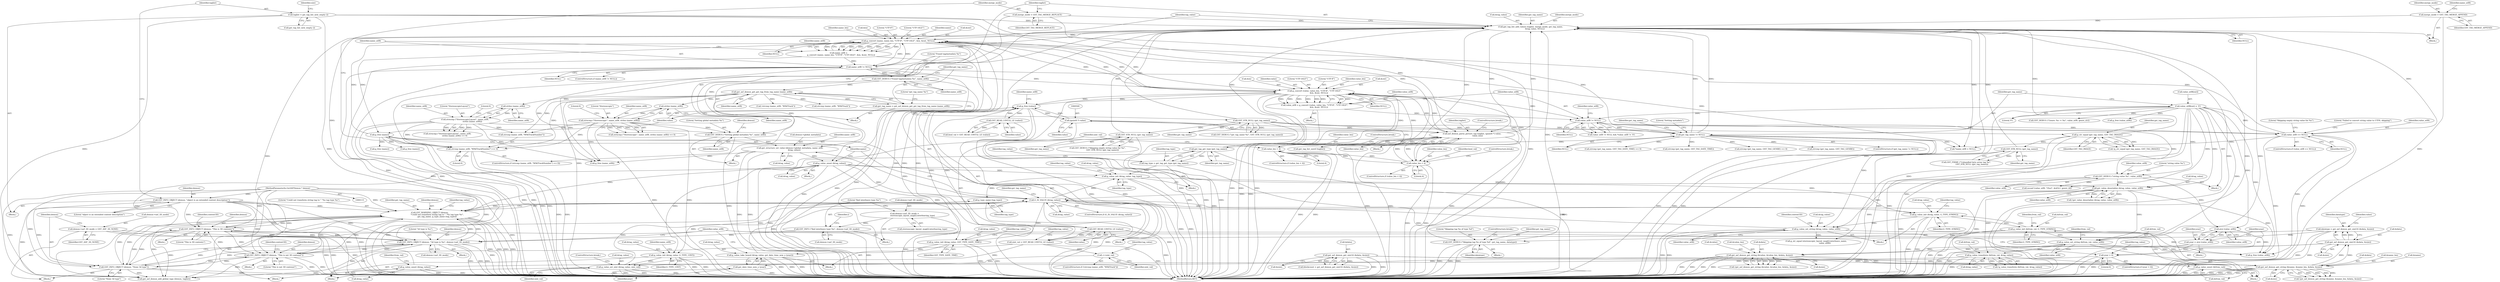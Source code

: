 digraph "0_gst-plugins-ugly_d21017b52a585f145e8d62781bcc1c5fefc7ee37@API" {
"1000591" [label="(Call,strcmp (name_utf8, \"WM/TrackNumber\") == 0)"];
"1000546" [label="(Call,strncmp (\"Stereoscopic\", name_utf8, strlen (name_utf8)))"];
"1000549" [label="(Call,strlen (name_utf8))"];
"1000233" [label="(Call,gst_asf_demux_get_gst_tag_from_tag_name (name_utf8))"];
"1000228" [label="(Call,GST_DEBUG (\"Found tag/metadata %s\", name_utf8))"];
"1000224" [label="(Call,name_utf8 != NULL)"];
"1000211" [label="(Call,name_utf8 =\n        g_convert (name, name_len, \"UTF-8\", \"UTF-16LE\", &in, &out, NULL))"];
"1000213" [label="(Call,g_convert (name, name_len, \"UTF-8\", \"UTF-16LE\", &in, &out, NULL))"];
"1000621" [label="(Call,g_free (name))"];
"1000247" [label="(Call,g_convert (value, value_len, \"UTF-8\", \"UTF-16LE\",\n              &in, &out, NULL))"];
"1000623" [label="(Call,g_free (value))"];
"1000514" [label="(Call,GST_READ_UINT32_LE (value))"];
"1000499" [label="(Call,(guint8 *) value)"];
"1000542" [label="(Call,GST_READ_UINT32_LE (value))"];
"1000508" [label="(Call,value_len < 4)"];
"1000497" [label="(Call,asf_demux_parse_picture_tag (taglist, (guint8 *) value,\n                  value_len))"];
"1000131" [label="(Call,taglist = gst_tag_list_new_empty ())"];
"1000599" [label="(Call,gst_tag_list_add_values (taglist, merge_mode, gst_tag_name,\n              &tag_value, NULL))"];
"1000596" [label="(Call,merge_mode = GST_TAG_MERGE_REPLACE)"];
"1000587" [label="(Call,merge_mode = GST_TAG_MERGE_APPEND)"];
"1000237" [label="(Call,GST_STR_NULL (gst_tag_name))"];
"1000231" [label="(Call,gst_tag_name = gst_asf_demux_get_gst_tag_from_tag_name (name_utf8))"];
"1000492" [label="(Call,GST_STR_NULL (gst_tag_name))"];
"1000486" [label="(Call,g_str_equal (gst_tag_name, GST_TAG_IMAGE))"];
"1000474" [label="(Call,GST_STR_NULL (gst_tag_name))"];
"1000375" [label="(Call,GST_WARNING_OBJECT (demux,\n                        \"Could not transform string tag to \" \"%s tag type %s\",\n                        gst_tag_name, g_type_name (tag_type)))"];
"1000556" [label="(Call,GST_INFO_OBJECT (demux, \"This is 3D contents\"))"];
"1000128" [label="(Call,GST_INFO_OBJECT (demux, \"object is an extended content description\"))"];
"1000116" [label="(MethodParameterIn,GstASFDemux * demux)"];
"1000446" [label="(Call,GST_INFO_OBJECT (demux, \"3d type is %u\", demux->asf_3D_mode))"];
"1000564" [label="(Call,GST_INFO_OBJECT (demux, \"This is not 3D contenst\"))"];
"1000459" [label="(Call,GST_INFO_OBJECT (demux, \"None 3d type\"))"];
"1000454" [label="(Call,demux->asf_3D_mode = GST_ASF_3D_NONE)"];
"1000441" [label="(Call,GST_INFO (\"find interleave type %u\", demux->asf_3D_mode))"];
"1000432" [label="(Call,demux->asf_3D_mode =\n                          stereoscopic_layout_map[i].interleaving_type)"];
"1000345" [label="(Call,gst_tag_get_type (gst_tag_name))"];
"1000276" [label="(Call,gst_tag_name != NULL)"];
"1000259" [label="(Call,value_utf8 != NULL)"];
"1000245" [label="(Call,value_utf8 = g_convert (value, value_len, \"UTF-8\", \"UTF-16LE\",\n              &in, &out, NULL))"];
"1000270" [label="(Call,value_utf8[out] = '\0')"];
"1000379" [label="(Call,g_type_name (tag_type))"];
"1000347" [label="(Call,g_value_init (&tag_value, tag_type))"];
"1000579" [label="(Call,G_IS_VALUE (&tag_value))"];
"1000395" [label="(Call,g_value_set_string (&tag_value, value_utf8))"];
"1000391" [label="(Call,g_value_init (&tag_value, G_TYPE_STRING))"];
"1000618" [label="(Call,g_value_unset (&tag_value))"];
"1000611" [label="(Call,gst_structure_set_value (demux->global_metadata, name_utf8,\n              &tag_value))"];
"1000608" [label="(Call,GST_DEBUG (\"Setting global metadata %s\", name_utf8))"];
"1000405" [label="(Call,strncmp (\"StereoscopicLayout\", name_utf8,\n                        strlen (name_utf8)))"];
"1000408" [label="(Call,strlen (name_utf8))"];
"1000359" [label="(Call,g_value_init (&from_val, G_TYPE_STRING))"];
"1000384" [label="(Call,g_value_unset (&from_val))"];
"1000369" [label="(Call,g_value_transform (&from_val, &tag_value))"];
"1000363" [label="(Call,g_value_set_string (&from_val, value_utf8))"];
"1000353" [label="(Call,gst_value_deserialize (&tag_value, value_utf8))"];
"1000267" [label="(Call,GST_DEBUG (\"string value %s\", value_utf8))"];
"1000527" [label="(Call,g_value_set_uint (&tag_value, uint_val))"];
"1000516" [label="(Call,g_value_init (&tag_value, G_TYPE_UINT))"];
"1000512" [label="(Call,uint_val = GST_READ_UINT32_LE (value))"];
"1000525" [label="(Call,++uint_val)"];
"1000301" [label="(Call,g_value_take_boxed (&tag_value, gst_date_time_new_y (year)))"];
"1000297" [label="(Call,g_value_init (&tag_value, GST_TYPE_DATE_TIME))"];
"1000304" [label="(Call,gst_date_time_new_y (year))"];
"1000293" [label="(Call,year > 0)"];
"1000288" [label="(Call,year = atoi (value_utf8))"];
"1000290" [label="(Call,atoi (value_utf8))"];
"1000381" [label="(Call,g_value_unset (&tag_value))"];
"1000343" [label="(Call,tag_type = gst_tag_get_type (gst_tag_name))"];
"1000573" [label="(Call,GST_DEBUG (\"Skipping tag %s of type %d\", gst_tag_name, datatype))"];
"1000189" [label="(Call,datatype = gst_asf_demux_get_uint16 (&data, &size))"];
"1000191" [label="(Call,gst_asf_demux_get_uint16 (&data, &size))"];
"1000171" [label="(Call,gst_asf_demux_get_string (&name, &name_len, &data, &size))"];
"1000141" [label="(Call,gst_asf_demux_get_uint16 (&data, &size))"];
"1000198" [label="(Call,gst_asf_demux_get_string (&value, &value_len, &data, &size))"];
"1000464" [label="(Call,value_utf8 == NULL)"];
"1000536" [label="(Call,value_len < 4)"];
"1000249" [label="(Identifier,value_len)"];
"1000365" [label="(Identifier,from_val)"];
"1000189" [label="(Call,datatype = gst_asf_demux_get_uint16 (&data, &size))"];
"1000519" [label="(Identifier,G_TYPE_UINT)"];
"1000382" [label="(Call,&tag_value)"];
"1000203" [label="(Call,&data)"];
"1000453" [label="(Block,)"];
"1000274" [label="(Literal,'\0')"];
"1000391" [label="(Call,g_value_init (&tag_value, G_TYPE_STRING))"];
"1000401" [label="(Block,)"];
"1000515" [label="(Identifier,value)"];
"1000477" [label="(Identifier,value_utf8)"];
"1000308" [label="(Call,strcmp (gst_tag_name, GST_TAG_GENRE) == 0)"];
"1000199" [label="(Call,&value)"];
"1000509" [label="(Identifier,value_len)"];
"1000464" [label="(Call,value_utf8 == NULL)"];
"1000235" [label="(Call,GST_DEBUG (\"gst_tag_name %s\", GST_STR_NULL (gst_tag_name)))"];
"1000243" [label="(Block,)"];
"1000246" [label="(Identifier,value_utf8)"];
"1000469" [label="(Literal,\"Failed to convert string value to UTF8, skipping\")"];
"1000197" [label="(Call,!gst_asf_demux_get_string (&value, &value_len, &data, &size))"];
"1000547" [label="(Literal,\"Stereoscopic\")"];
"1000288" [label="(Call,year = atoi (value_utf8))"];
"1000298" [label="(Call,&tag_value)"];
"1000375" [label="(Call,GST_WARNING_OBJECT (demux,\n                        \"Could not transform string tag to \" \"%s tag type %s\",\n                        gst_tag_name, g_type_name (tag_type)))"];
"1000595" [label="(Literal,0)"];
"1000371" [label="(Identifier,from_val)"];
"1000295" [label="(Literal,0)"];
"1000286" [label="(Block,)"];
"1000449" [label="(Call,demux->asf_3D_mode)"];
"1000590" [label="(ControlStructure,if (strcmp (name_utf8, \"WM/TrackNumber\") == 0))"];
"1000551" [label="(Literal,0)"];
"1000475" [label="(Identifier,gst_tag_name)"];
"1000526" [label="(Identifier,uint_val)"];
"1000622" [label="(Identifier,name)"];
"1000293" [label="(Call,year > 0)"];
"1000362" [label="(Identifier,G_TYPE_STRING)"];
"1000363" [label="(Call,g_value_set_string (&from_val, value_utf8))"];
"1000514" [label="(Call,GST_READ_UINT32_LE (value))"];
"1000230" [label="(Identifier,name_utf8)"];
"1000528" [label="(Call,&tag_value)"];
"1000582" [label="(Block,)"];
"1000376" [label="(Identifier,demux)"];
"1000573" [label="(Call,GST_DEBUG (\"Skipping tag %s of type %d\", gst_tag_name, datatype))"];
"1000254" [label="(Call,&out)"];
"1000487" [label="(Identifier,gst_tag_name)"];
"1000555" [label="(Block,)"];
"1000304" [label="(Call,gst_date_time_new_y (year))"];
"1000191" [label="(Call,gst_asf_demux_get_uint16 (&data, &size))"];
"1000176" [label="(Call,&data)"];
"1000131" [label="(Call,taglist = gst_tag_list_new_empty ())"];
"1000568" [label="(Identifier,content3D)"];
"1000345" [label="(Call,gst_tag_get_type (gst_tag_name))"];
"1000485" [label="(Call,!g_str_equal (gst_tag_name, GST_TAG_IMAGE))"];
"1000383" [label="(Identifier,tag_value)"];
"1000128" [label="(Call,GST_INFO_OBJECT (demux, \"object is an extended content description\"))"];
"1000577" [label="(ControlStructure,break;)"];
"1000492" [label="(Call,GST_STR_NULL (gst_tag_name))"];
"1000377" [label="(Literal,\"Could not transform string tag to \" \"%s tag type %s\")"];
"1000505" [label="(Block,)"];
"1000352" [label="(Call,!gst_value_deserialize (&tag_value, value_utf8))"];
"1000360" [label="(Call,&from_val)"];
"1000218" [label="(Call,&in)"];
"1000271" [label="(Call,value_utf8[out])"];
"1000601" [label="(Identifier,merge_mode)"];
"1000330" [label="(Call,GST_DEBUG (\"Genre: %s -> %s\", value_utf8, genre_str))"];
"1000537" [label="(Identifier,value_len)"];
"1000139" [label="(Call,blockcount = gst_asf_demux_get_uint16 (&data, &size))"];
"1000436" [label="(Call,stereoscopic_layout_map[i].interleaving_type)"];
"1000608" [label="(Call,GST_DEBUG (\"Setting global metadata %s\", name_utf8))"];
"1000309" [label="(Call,strcmp (gst_tag_name, GST_TAG_GENRE))"];
"1000517" [label="(Call,&tag_value)"];
"1000290" [label="(Call,atoi (value_utf8))"];
"1000433" [label="(Call,demux->asf_3D_mode)"];
"1000615" [label="(Identifier,name_utf8)"];
"1000116" [label="(MethodParameterIn,GstASFDemux * demux)"];
"1000226" [label="(Identifier,NULL)"];
"1000542" [label="(Call,GST_READ_UINT32_LE (value))"];
"1000591" [label="(Call,strcmp (name_utf8, \"WM/TrackNumber\") == 0)"];
"1000625" [label="(Call,g_free (name_utf8))"];
"1000466" [label="(Identifier,NULL)"];
"1000605" [label="(Identifier,NULL)"];
"1000502" [label="(Identifier,value_len)"];
"1000277" [label="(Identifier,gst_tag_name)"];
"1000530" [label="(Identifier,uint_val)"];
"1000620" [label="(Identifier,tag_value)"];
"1000455" [label="(Call,demux->asf_3D_mode)"];
"1000513" [label="(Identifier,uint_val)"];
"1000454" [label="(Call,demux->asf_3D_mode = GST_ASF_3D_NONE)"];
"1000611" [label="(Call,gst_structure_set_value (demux->global_metadata, name_utf8,\n              &tag_value))"];
"1000359" [label="(Call,g_value_init (&from_val, G_TYPE_STRING))"];
"1000405" [label="(Call,strncmp (\"StereoscopicLayout\", name_utf8,\n                        strlen (name_utf8)))"];
"1000461" [label="(Literal,\"None 3d type\")"];
"1000302" [label="(Call,&tag_value)"];
"1000421" [label="(Identifier,i)"];
"1000232" [label="(Identifier,gst_tag_name)"];
"1000587" [label="(Call,merge_mode = GST_TAG_MERGE_APPEND)"];
"1000136" [label="(Identifier,size)"];
"1000498" [label="(Identifier,taglist)"];
"1000297" [label="(Call,g_value_init (&tag_value, GST_TYPE_DATE_TIME))"];
"1000356" [label="(Identifier,value_utf8)"];
"1000144" [label="(Call,&size)"];
"1000565" [label="(Identifier,demux)"];
"1000266" [label="(Block,)"];
"1000275" [label="(ControlStructure,if (gst_tag_name != NULL))"];
"1000212" [label="(Identifier,name_utf8)"];
"1000354" [label="(Call,&tag_value)"];
"1000174" [label="(Call,&name_len)"];
"1000597" [label="(Identifier,merge_mode)"];
"1000640" [label="(MethodReturn,RET)"];
"1000256" [label="(Identifier,NULL)"];
"1000603" [label="(Call,&tag_value)"];
"1000236" [label="(Literal,\"gst_tag_name %s\")"];
"1000178" [label="(Call,&size)"];
"1000319" [label="(Call,sscanf (value_utf8, \"(%u)\", &id3v1_genre_id))"];
"1000205" [label="(Call,&size)"];
"1000432" [label="(Call,demux->asf_3D_mode =\n                          stereoscopic_layout_map[i].interleaving_type)"];
"1000346" [label="(Identifier,gst_tag_name)"];
"1000536" [label="(Call,value_len < 4)"];
"1000623" [label="(Call,g_free (value))"];
"1000531" [label="(ControlStructure,break;)"];
"1000541" [label="(Identifier,bool_val)"];
"1000459" [label="(Call,GST_INFO_OBJECT (demux, \"None 3d type\"))"];
"1000370" [label="(Call,&from_val)"];
"1000575" [label="(Identifier,gst_tag_name)"];
"1000227" [label="(Block,)"];
"1000216" [label="(Literal,\"UTF-8\")"];
"1000349" [label="(Identifier,tag_value)"];
"1000636" [label="(Call,gst_tag_list_unref (taglist))"];
"1000550" [label="(Identifier,name_utf8)"];
"1000546" [label="(Call,strncmp (\"Stereoscopic\", name_utf8, strlen (name_utf8)))"];
"1000165" [label="(Call,*name_utf8 = NULL)"];
"1000493" [label="(Identifier,gst_tag_name)"];
"1000238" [label="(Identifier,gst_tag_name)"];
"1000224" [label="(Call,name_utf8 != NULL)"];
"1000231" [label="(Call,gst_tag_name = gst_asf_demux_get_gst_tag_from_tag_name (name_utf8))"];
"1000222" [label="(Identifier,NULL)"];
"1000217" [label="(Literal,\"UTF-16LE\")"];
"1000259" [label="(Call,value_utf8 != NULL)"];
"1000499" [label="(Call,(guint8 *) value)"];
"1000618" [label="(Call,g_value_unset (&tag_value))"];
"1000353" [label="(Call,gst_value_deserialize (&tag_value, value_utf8))"];
"1000607" [label="(Block,)"];
"1000344" [label="(Identifier,tag_type)"];
"1000172" [label="(Call,&name)"];
"1000535" [label="(ControlStructure,if (value_len < 4))"];
"1000201" [label="(Call,&value_len)"];
"1000234" [label="(Identifier,name_utf8)"];
"1000593" [label="(Identifier,name_utf8)"];
"1000357" [label="(Block,)"];
"1000613" [label="(Identifier,demux)"];
"1000589" [label="(Identifier,GST_TAG_MERGE_APPEND)"];
"1000521" [label="(Call,!strcmp (name_utf8, \"WM/Track\"))"];
"1000386" [label="(Identifier,from_val)"];
"1000474" [label="(Call,GST_STR_NULL (gst_tag_name))"];
"1000132" [label="(Identifier,taglist)"];
"1000448" [label="(Literal,\"3d type is %u\")"];
"1000446" [label="(Call,GST_INFO_OBJECT (demux, \"3d type is %u\", demux->asf_3D_mode))"];
"1000292" [label="(ControlStructure,if (year > 0))"];
"1000488" [label="(Identifier,GST_TAG_IMAGE)"];
"1000200" [label="(Identifier,value)"];
"1000497" [label="(Call,asf_demux_parse_picture_tag (taglist, (guint8 *) value,\n                  value_len))"];
"1000130" [label="(Literal,\"object is an extended content description\")"];
"1000268" [label="(Literal,\"string value %s\")"];
"1000385" [label="(Call,&from_val)"];
"1000529" [label="(Identifier,tag_value)"];
"1000142" [label="(Call,&data)"];
"1000580" [label="(Call,&tag_value)"];
"1000463" [label="(ControlStructure,if (value_utf8 == NULL))"];
"1000507" [label="(ControlStructure,if (value_len < 4))"];
"1000443" [label="(Call,demux->asf_3D_mode)"];
"1000395" [label="(Call,g_value_set_string (&tag_value, value_utf8))"];
"1000368" [label="(Call,!g_value_transform (&from_val, &tag_value))"];
"1000355" [label="(Identifier,tag_value)"];
"1000486" [label="(Call,g_str_equal (gst_tag_name, GST_TAG_IMAGE))"];
"1000392" [label="(Call,&tag_value)"];
"1000299" [label="(Identifier,tag_value)"];
"1000237" [label="(Call,GST_STR_NULL (gst_tag_name))"];
"1000264" [label="(Identifier,value_utf8)"];
"1000579" [label="(Call,G_IS_VALUE (&tag_value))"];
"1000374" [label="(Block,)"];
"1000616" [label="(Call,&tag_value)"];
"1000599" [label="(Call,gst_tag_list_add_values (taglist, merge_mode, gst_tag_name,\n              &tag_value, NULL))"];
"1000585" [label="(Block,)"];
"1000270" [label="(Call,value_utf8[out] = '\0')"];
"1000380" [label="(Identifier,tag_type)"];
"1000564" [label="(Call,GST_INFO_OBJECT (demux, \"This is not 3D contenst\"))"];
"1000578" [label="(ControlStructure,if (G_IS_VALUE (&tag_value)))"];
"1000588" [label="(Identifier,merge_mode)"];
"1000133" [label="(Call,gst_tag_list_new_empty ())"];
"1000396" [label="(Call,&tag_value)"];
"1000141" [label="(Call,gst_asf_demux_get_uint16 (&data, &size))"];
"1000511" [label="(ControlStructure,break;)"];
"1000276" [label="(Call,gst_tag_name != NULL)"];
"1000379" [label="(Call,g_type_name (tag_type))"];
"1000431" [label="(Block,)"];
"1000407" [label="(Identifier,name_utf8)"];
"1000129" [label="(Identifier,demux)"];
"1000516" [label="(Call,g_value_init (&tag_value, G_TYPE_UINT))"];
"1000520" [label="(ControlStructure,if (!strcmp (name_utf8, \"WM/Track\")))"];
"1000300" [label="(Identifier,GST_TYPE_DATE_TIME)"];
"1000408" [label="(Call,strlen (name_utf8))"];
"1000186" [label="(Call,g_free (name))"];
"1000208" [label="(Call,g_free (name))"];
"1000190" [label="(Identifier,datatype)"];
"1000548" [label="(Identifier,name_utf8)"];
"1000211" [label="(Call,name_utf8 =\n        g_convert (name, name_len, \"UTF-8\", \"UTF-16LE\", &in, &out, NULL))"];
"1000627" [label="(Call,gst_asf_demux_add_global_tags (demux, taglist))"];
"1000406" [label="(Literal,\"StereoscopicLayout\")"];
"1000510" [label="(Literal,4)"];
"1000272" [label="(Identifier,value_utf8)"];
"1000626" [label="(Identifier,name_utf8)"];
"1000294" [label="(Identifier,year)"];
"1000400" [label="(Identifier,content3D)"];
"1000198" [label="(Call,gst_asf_demux_get_string (&value, &value_len, &data, &size))"];
"1000192" [label="(Call,&data)"];
"1000348" [label="(Call,&tag_value)"];
"1000334" [label="(Call,g_free (value_utf8))"];
"1000442" [label="(Literal,\"find interleave type %u\")"];
"1000214" [label="(Identifier,name)"];
"1000501" [label="(Identifier,value)"];
"1000609" [label="(Literal,\"Setting global metadata %s\")"];
"1000364" [label="(Call,&from_val)"];
"1000576" [label="(Identifier,datatype)"];
"1000252" [label="(Call,&in)"];
"1000233" [label="(Call,gst_asf_demux_get_gst_tag_from_tag_name (name_utf8))"];
"1000574" [label="(Literal,\"Skipping tag %s of type %d\")"];
"1000296" [label="(Block,)"];
"1000584" [label="(Identifier,gst_tag_name)"];
"1000155" [label="(Block,)"];
"1000397" [label="(Identifier,tag_value)"];
"1000366" [label="(Identifier,value_utf8)"];
"1000171" [label="(Call,gst_asf_demux_get_string (&name, &name_len, &data, &size))"];
"1000624" [label="(Identifier,value)"];
"1000248" [label="(Identifier,value)"];
"1000460" [label="(Identifier,demux)"];
"1000549" [label="(Call,strlen (name_utf8))"];
"1000619" [label="(Call,&tag_value)"];
"1000305" [label="(Identifier,year)"];
"1000503" [label="(ControlStructure,break;)"];
"1000556" [label="(Call,GST_INFO_OBJECT (demux, \"This is 3D contents\"))"];
"1000496" [label="(Block,)"];
"1000343" [label="(Call,tag_type = gst_tag_get_type (gst_tag_name))"];
"1000558" [label="(Literal,\"This is 3D contents\")"];
"1000247" [label="(Call,g_convert (value, value_len, \"UTF-8\", \"UTF-16LE\",\n              &in, &out, NULL))"];
"1000283" [label="(Identifier,gst_tag_name)"];
"1000563" [label="(Block,)"];
"1000476" [label="(Call,g_free (value_utf8))"];
"1000220" [label="(Call,&out)"];
"1000394" [label="(Identifier,G_TYPE_STRING)"];
"1000600" [label="(Identifier,taglist)"];
"1000539" [label="(ControlStructure,break;)"];
"1000410" [label="(Literal,0)"];
"1000267" [label="(Call,GST_DEBUG (\"string value %s\", value_utf8))"];
"1000170" [label="(Call,!gst_asf_demux_get_string (&name, &name_len, &data, &size))"];
"1000291" [label="(Identifier,value_utf8)"];
"1000465" [label="(Identifier,value_utf8)"];
"1000223" [label="(ControlStructure,if (name_utf8 != NULL))"];
"1000303" [label="(Identifier,tag_value)"];
"1000602" [label="(Identifier,gst_tag_name)"];
"1000278" [label="(Identifier,NULL)"];
"1000557" [label="(Identifier,demux)"];
"1000545" [label="(Call,strncmp (\"Stereoscopic\", name_utf8, strlen (name_utf8)) == 0)"];
"1000251" [label="(Literal,\"UTF-16LE\")"];
"1000347" [label="(Call,g_value_init (&tag_value, tag_type))"];
"1000447" [label="(Identifier,demux)"];
"1000525" [label="(Call,++uint_val)"];
"1000194" [label="(Call,&size)"];
"1000225" [label="(Identifier,name_utf8)"];
"1000560" [label="(Identifier,content3D)"];
"1000369" [label="(Call,g_value_transform (&from_val, &tag_value))"];
"1000119" [label="(Block,)"];
"1000213" [label="(Call,g_convert (name, name_len, \"UTF-8\", \"UTF-16LE\", &in, &out, NULL))"];
"1000512" [label="(Call,uint_val = GST_READ_UINT32_LE (value))"];
"1000258" [label="(Call,value_utf8 != NULL && *value_utf8 != '\0')"];
"1000527" [label="(Call,g_value_set_uint (&tag_value, uint_val))"];
"1000424" [label="(Call,g_str_equal (stereoscopic_layout_map[i].interleave_name,\n                            value_utf8))"];
"1000260" [label="(Identifier,value_utf8)"];
"1000522" [label="(Call,strcmp (name_utf8, \"WM/Track\"))"];
"1000388" [label="(Block,)"];
"1000301" [label="(Call,g_value_take_boxed (&tag_value, gst_date_time_new_y (year)))"];
"1000441" [label="(Call,GST_INFO (\"find interleave type %u\", demux->asf_3D_mode))"];
"1000621" [label="(Call,g_free (name))"];
"1000390" [label="(Literal,\"Setting metadata\")"];
"1000281" [label="(Call,strcmp (gst_tag_name, GST_TAG_DATE_TIME) == 0)"];
"1000540" [label="(Call,bool_val = GST_READ_UINT32_LE (value))"];
"1000398" [label="(Identifier,value_utf8)"];
"1000610" [label="(Identifier,name_utf8)"];
"1000269" [label="(Identifier,value_utf8)"];
"1000282" [label="(Call,strcmp (gst_tag_name, GST_TAG_DATE_TIME))"];
"1000566" [label="(Literal,\"This is not 3D contenst\")"];
"1000350" [label="(Identifier,tag_type)"];
"1000598" [label="(Identifier,GST_TAG_MERGE_REPLACE)"];
"1000228" [label="(Call,GST_DEBUG (\"Found tag/metadata %s\", name_utf8))"];
"1000592" [label="(Call,strcmp (name_utf8, \"WM/TrackNumber\"))"];
"1000378" [label="(Identifier,gst_tag_name)"];
"1000289" [label="(Identifier,year)"];
"1000596" [label="(Call,merge_mode = GST_TAG_MERGE_REPLACE)"];
"1000472" [label="(Call,GST_DEBUG (\"Skipping empty string value for %s\",\n                GST_STR_NULL (gst_tag_name)))"];
"1000458" [label="(Identifier,GST_ASF_3D_NONE)"];
"1000372" [label="(Call,&tag_value)"];
"1000543" [label="(Identifier,value)"];
"1000261" [label="(Identifier,NULL)"];
"1000341" [label="(Block,)"];
"1000245" [label="(Call,value_utf8 = g_convert (value, value_len, \"UTF-8\", \"UTF-16LE\",\n              &in, &out, NULL))"];
"1000381" [label="(Call,g_value_unset (&tag_value))"];
"1000612" [label="(Call,demux->global_metadata)"];
"1000404" [label="(Call,strncmp (\"StereoscopicLayout\", name_utf8,\n                        strlen (name_utf8)) == 0)"];
"1000250" [label="(Literal,\"UTF-8\")"];
"1000508" [label="(Call,value_len < 4)"];
"1000384" [label="(Call,g_value_unset (&from_val))"];
"1000523" [label="(Identifier,name_utf8)"];
"1000518" [label="(Identifier,tag_value)"];
"1000572" [label="(Block,)"];
"1000473" [label="(Literal,\"Skipping empty string value for %s\")"];
"1000409" [label="(Identifier,name_utf8)"];
"1000215" [label="(Identifier,name_len)"];
"1000229" [label="(Literal,\"Found tag/metadata %s\")"];
"1000490" [label="(Call,GST_FIXME (\"Unhandled byte array tag %s\",\n                  GST_STR_NULL (gst_tag_name)))"];
"1000538" [label="(Literal,4)"];
"1000591" -> "1000590"  [label="AST: "];
"1000591" -> "1000595"  [label="CFG: "];
"1000592" -> "1000591"  [label="AST: "];
"1000595" -> "1000591"  [label="AST: "];
"1000597" -> "1000591"  [label="CFG: "];
"1000600" -> "1000591"  [label="CFG: "];
"1000591" -> "1000640"  [label="DDG: "];
"1000591" -> "1000640"  [label="DDG: "];
"1000546" -> "1000591"  [label="DDG: "];
"1000405" -> "1000591"  [label="DDG: "];
"1000233" -> "1000591"  [label="DDG: "];
"1000546" -> "1000545"  [label="AST: "];
"1000546" -> "1000549"  [label="CFG: "];
"1000547" -> "1000546"  [label="AST: "];
"1000548" -> "1000546"  [label="AST: "];
"1000549" -> "1000546"  [label="AST: "];
"1000551" -> "1000546"  [label="CFG: "];
"1000546" -> "1000640"  [label="DDG: "];
"1000546" -> "1000640"  [label="DDG: "];
"1000546" -> "1000545"  [label="DDG: "];
"1000546" -> "1000545"  [label="DDG: "];
"1000546" -> "1000545"  [label="DDG: "];
"1000549" -> "1000546"  [label="DDG: "];
"1000546" -> "1000592"  [label="DDG: "];
"1000546" -> "1000608"  [label="DDG: "];
"1000546" -> "1000625"  [label="DDG: "];
"1000549" -> "1000550"  [label="CFG: "];
"1000550" -> "1000549"  [label="AST: "];
"1000233" -> "1000549"  [label="DDG: "];
"1000233" -> "1000231"  [label="AST: "];
"1000233" -> "1000234"  [label="CFG: "];
"1000234" -> "1000233"  [label="AST: "];
"1000231" -> "1000233"  [label="CFG: "];
"1000233" -> "1000640"  [label="DDG: "];
"1000233" -> "1000231"  [label="DDG: "];
"1000228" -> "1000233"  [label="DDG: "];
"1000233" -> "1000408"  [label="DDG: "];
"1000233" -> "1000521"  [label="DDG: "];
"1000233" -> "1000522"  [label="DDG: "];
"1000233" -> "1000592"  [label="DDG: "];
"1000233" -> "1000608"  [label="DDG: "];
"1000233" -> "1000625"  [label="DDG: "];
"1000228" -> "1000227"  [label="AST: "];
"1000228" -> "1000230"  [label="CFG: "];
"1000229" -> "1000228"  [label="AST: "];
"1000230" -> "1000228"  [label="AST: "];
"1000232" -> "1000228"  [label="CFG: "];
"1000228" -> "1000640"  [label="DDG: "];
"1000224" -> "1000228"  [label="DDG: "];
"1000224" -> "1000223"  [label="AST: "];
"1000224" -> "1000226"  [label="CFG: "];
"1000225" -> "1000224"  [label="AST: "];
"1000226" -> "1000224"  [label="AST: "];
"1000229" -> "1000224"  [label="CFG: "];
"1000622" -> "1000224"  [label="CFG: "];
"1000224" -> "1000640"  [label="DDG: "];
"1000224" -> "1000640"  [label="DDG: "];
"1000224" -> "1000165"  [label="DDG: "];
"1000224" -> "1000213"  [label="DDG: "];
"1000211" -> "1000224"  [label="DDG: "];
"1000213" -> "1000224"  [label="DDG: "];
"1000224" -> "1000247"  [label="DDG: "];
"1000224" -> "1000599"  [label="DDG: "];
"1000224" -> "1000625"  [label="DDG: "];
"1000211" -> "1000155"  [label="AST: "];
"1000211" -> "1000213"  [label="CFG: "];
"1000212" -> "1000211"  [label="AST: "];
"1000213" -> "1000211"  [label="AST: "];
"1000225" -> "1000211"  [label="CFG: "];
"1000211" -> "1000640"  [label="DDG: "];
"1000213" -> "1000211"  [label="DDG: "];
"1000213" -> "1000211"  [label="DDG: "];
"1000213" -> "1000211"  [label="DDG: "];
"1000213" -> "1000211"  [label="DDG: "];
"1000213" -> "1000211"  [label="DDG: "];
"1000213" -> "1000211"  [label="DDG: "];
"1000213" -> "1000211"  [label="DDG: "];
"1000213" -> "1000222"  [label="CFG: "];
"1000214" -> "1000213"  [label="AST: "];
"1000215" -> "1000213"  [label="AST: "];
"1000216" -> "1000213"  [label="AST: "];
"1000217" -> "1000213"  [label="AST: "];
"1000218" -> "1000213"  [label="AST: "];
"1000220" -> "1000213"  [label="AST: "];
"1000222" -> "1000213"  [label="AST: "];
"1000213" -> "1000640"  [label="DDG: "];
"1000213" -> "1000640"  [label="DDG: "];
"1000213" -> "1000640"  [label="DDG: "];
"1000213" -> "1000640"  [label="DDG: "];
"1000621" -> "1000213"  [label="DDG: "];
"1000247" -> "1000213"  [label="DDG: "];
"1000247" -> "1000213"  [label="DDG: "];
"1000276" -> "1000213"  [label="DDG: "];
"1000599" -> "1000213"  [label="DDG: "];
"1000464" -> "1000213"  [label="DDG: "];
"1000213" -> "1000247"  [label="DDG: "];
"1000213" -> "1000247"  [label="DDG: "];
"1000213" -> "1000621"  [label="DDG: "];
"1000621" -> "1000155"  [label="AST: "];
"1000621" -> "1000622"  [label="CFG: "];
"1000622" -> "1000621"  [label="AST: "];
"1000624" -> "1000621"  [label="CFG: "];
"1000621" -> "1000640"  [label="DDG: "];
"1000621" -> "1000640"  [label="DDG: "];
"1000621" -> "1000186"  [label="DDG: "];
"1000621" -> "1000208"  [label="DDG: "];
"1000247" -> "1000245"  [label="AST: "];
"1000247" -> "1000256"  [label="CFG: "];
"1000248" -> "1000247"  [label="AST: "];
"1000249" -> "1000247"  [label="AST: "];
"1000250" -> "1000247"  [label="AST: "];
"1000251" -> "1000247"  [label="AST: "];
"1000252" -> "1000247"  [label="AST: "];
"1000254" -> "1000247"  [label="AST: "];
"1000256" -> "1000247"  [label="AST: "];
"1000245" -> "1000247"  [label="CFG: "];
"1000247" -> "1000640"  [label="DDG: "];
"1000247" -> "1000640"  [label="DDG: "];
"1000247" -> "1000640"  [label="DDG: "];
"1000247" -> "1000640"  [label="DDG: "];
"1000247" -> "1000245"  [label="DDG: "];
"1000247" -> "1000245"  [label="DDG: "];
"1000247" -> "1000245"  [label="DDG: "];
"1000247" -> "1000245"  [label="DDG: "];
"1000247" -> "1000245"  [label="DDG: "];
"1000247" -> "1000245"  [label="DDG: "];
"1000247" -> "1000245"  [label="DDG: "];
"1000623" -> "1000247"  [label="DDG: "];
"1000508" -> "1000247"  [label="DDG: "];
"1000497" -> "1000247"  [label="DDG: "];
"1000536" -> "1000247"  [label="DDG: "];
"1000247" -> "1000259"  [label="DDG: "];
"1000247" -> "1000497"  [label="DDG: "];
"1000247" -> "1000508"  [label="DDG: "];
"1000247" -> "1000536"  [label="DDG: "];
"1000247" -> "1000623"  [label="DDG: "];
"1000623" -> "1000155"  [label="AST: "];
"1000623" -> "1000624"  [label="CFG: "];
"1000624" -> "1000623"  [label="AST: "];
"1000626" -> "1000623"  [label="CFG: "];
"1000623" -> "1000640"  [label="DDG: "];
"1000623" -> "1000640"  [label="DDG: "];
"1000623" -> "1000499"  [label="DDG: "];
"1000623" -> "1000514"  [label="DDG: "];
"1000623" -> "1000542"  [label="DDG: "];
"1000514" -> "1000623"  [label="DDG: "];
"1000499" -> "1000623"  [label="DDG: "];
"1000542" -> "1000623"  [label="DDG: "];
"1000514" -> "1000512"  [label="AST: "];
"1000514" -> "1000515"  [label="CFG: "];
"1000515" -> "1000514"  [label="AST: "];
"1000512" -> "1000514"  [label="CFG: "];
"1000514" -> "1000640"  [label="DDG: "];
"1000514" -> "1000512"  [label="DDG: "];
"1000499" -> "1000497"  [label="AST: "];
"1000499" -> "1000501"  [label="CFG: "];
"1000500" -> "1000499"  [label="AST: "];
"1000501" -> "1000499"  [label="AST: "];
"1000502" -> "1000499"  [label="CFG: "];
"1000499" -> "1000640"  [label="DDG: "];
"1000499" -> "1000497"  [label="DDG: "];
"1000542" -> "1000540"  [label="AST: "];
"1000542" -> "1000543"  [label="CFG: "];
"1000543" -> "1000542"  [label="AST: "];
"1000540" -> "1000542"  [label="CFG: "];
"1000542" -> "1000640"  [label="DDG: "];
"1000542" -> "1000540"  [label="DDG: "];
"1000508" -> "1000507"  [label="AST: "];
"1000508" -> "1000510"  [label="CFG: "];
"1000509" -> "1000508"  [label="AST: "];
"1000510" -> "1000508"  [label="AST: "];
"1000511" -> "1000508"  [label="CFG: "];
"1000513" -> "1000508"  [label="CFG: "];
"1000508" -> "1000640"  [label="DDG: "];
"1000508" -> "1000640"  [label="DDG: "];
"1000508" -> "1000497"  [label="DDG: "];
"1000497" -> "1000508"  [label="DDG: "];
"1000536" -> "1000508"  [label="DDG: "];
"1000508" -> "1000536"  [label="DDG: "];
"1000497" -> "1000496"  [label="AST: "];
"1000497" -> "1000502"  [label="CFG: "];
"1000498" -> "1000497"  [label="AST: "];
"1000502" -> "1000497"  [label="AST: "];
"1000503" -> "1000497"  [label="CFG: "];
"1000497" -> "1000640"  [label="DDG: "];
"1000497" -> "1000640"  [label="DDG: "];
"1000497" -> "1000640"  [label="DDG: "];
"1000131" -> "1000497"  [label="DDG: "];
"1000599" -> "1000497"  [label="DDG: "];
"1000536" -> "1000497"  [label="DDG: "];
"1000497" -> "1000536"  [label="DDG: "];
"1000497" -> "1000599"  [label="DDG: "];
"1000497" -> "1000627"  [label="DDG: "];
"1000497" -> "1000636"  [label="DDG: "];
"1000131" -> "1000119"  [label="AST: "];
"1000131" -> "1000133"  [label="CFG: "];
"1000132" -> "1000131"  [label="AST: "];
"1000133" -> "1000131"  [label="AST: "];
"1000136" -> "1000131"  [label="CFG: "];
"1000131" -> "1000640"  [label="DDG: "];
"1000131" -> "1000599"  [label="DDG: "];
"1000131" -> "1000627"  [label="DDG: "];
"1000131" -> "1000636"  [label="DDG: "];
"1000599" -> "1000585"  [label="AST: "];
"1000599" -> "1000605"  [label="CFG: "];
"1000600" -> "1000599"  [label="AST: "];
"1000601" -> "1000599"  [label="AST: "];
"1000602" -> "1000599"  [label="AST: "];
"1000603" -> "1000599"  [label="AST: "];
"1000605" -> "1000599"  [label="AST: "];
"1000620" -> "1000599"  [label="CFG: "];
"1000599" -> "1000640"  [label="DDG: "];
"1000599" -> "1000640"  [label="DDG: "];
"1000599" -> "1000640"  [label="DDG: "];
"1000599" -> "1000640"  [label="DDG: "];
"1000599" -> "1000165"  [label="DDG: "];
"1000596" -> "1000599"  [label="DDG: "];
"1000587" -> "1000599"  [label="DDG: "];
"1000237" -> "1000599"  [label="DDG: "];
"1000492" -> "1000599"  [label="DDG: "];
"1000474" -> "1000599"  [label="DDG: "];
"1000375" -> "1000599"  [label="DDG: "];
"1000276" -> "1000599"  [label="DDG: "];
"1000276" -> "1000599"  [label="DDG: "];
"1000345" -> "1000599"  [label="DDG: "];
"1000486" -> "1000599"  [label="DDG: "];
"1000573" -> "1000599"  [label="DDG: "];
"1000579" -> "1000599"  [label="DDG: "];
"1000464" -> "1000599"  [label="DDG: "];
"1000599" -> "1000618"  [label="DDG: "];
"1000599" -> "1000627"  [label="DDG: "];
"1000599" -> "1000636"  [label="DDG: "];
"1000596" -> "1000590"  [label="AST: "];
"1000596" -> "1000598"  [label="CFG: "];
"1000597" -> "1000596"  [label="AST: "];
"1000598" -> "1000596"  [label="AST: "];
"1000600" -> "1000596"  [label="CFG: "];
"1000596" -> "1000640"  [label="DDG: "];
"1000587" -> "1000585"  [label="AST: "];
"1000587" -> "1000589"  [label="CFG: "];
"1000588" -> "1000587"  [label="AST: "];
"1000589" -> "1000587"  [label="AST: "];
"1000593" -> "1000587"  [label="CFG: "];
"1000587" -> "1000640"  [label="DDG: "];
"1000237" -> "1000235"  [label="AST: "];
"1000237" -> "1000238"  [label="CFG: "];
"1000238" -> "1000237"  [label="AST: "];
"1000235" -> "1000237"  [label="CFG: "];
"1000237" -> "1000640"  [label="DDG: "];
"1000237" -> "1000235"  [label="DDG: "];
"1000231" -> "1000237"  [label="DDG: "];
"1000237" -> "1000276"  [label="DDG: "];
"1000237" -> "1000474"  [label="DDG: "];
"1000237" -> "1000486"  [label="DDG: "];
"1000237" -> "1000573"  [label="DDG: "];
"1000231" -> "1000227"  [label="AST: "];
"1000232" -> "1000231"  [label="AST: "];
"1000236" -> "1000231"  [label="CFG: "];
"1000231" -> "1000640"  [label="DDG: "];
"1000492" -> "1000490"  [label="AST: "];
"1000492" -> "1000493"  [label="CFG: "];
"1000493" -> "1000492"  [label="AST: "];
"1000490" -> "1000492"  [label="CFG: "];
"1000492" -> "1000640"  [label="DDG: "];
"1000492" -> "1000490"  [label="DDG: "];
"1000486" -> "1000492"  [label="DDG: "];
"1000486" -> "1000485"  [label="AST: "];
"1000486" -> "1000488"  [label="CFG: "];
"1000487" -> "1000486"  [label="AST: "];
"1000488" -> "1000486"  [label="AST: "];
"1000485" -> "1000486"  [label="CFG: "];
"1000486" -> "1000640"  [label="DDG: "];
"1000486" -> "1000640"  [label="DDG: "];
"1000486" -> "1000485"  [label="DDG: "];
"1000486" -> "1000485"  [label="DDG: "];
"1000474" -> "1000472"  [label="AST: "];
"1000474" -> "1000475"  [label="CFG: "];
"1000475" -> "1000474"  [label="AST: "];
"1000472" -> "1000474"  [label="CFG: "];
"1000474" -> "1000640"  [label="DDG: "];
"1000474" -> "1000472"  [label="DDG: "];
"1000375" -> "1000374"  [label="AST: "];
"1000375" -> "1000379"  [label="CFG: "];
"1000376" -> "1000375"  [label="AST: "];
"1000377" -> "1000375"  [label="AST: "];
"1000378" -> "1000375"  [label="AST: "];
"1000379" -> "1000375"  [label="AST: "];
"1000383" -> "1000375"  [label="CFG: "];
"1000375" -> "1000640"  [label="DDG: "];
"1000375" -> "1000640"  [label="DDG: "];
"1000375" -> "1000640"  [label="DDG: "];
"1000375" -> "1000640"  [label="DDG: "];
"1000556" -> "1000375"  [label="DDG: "];
"1000128" -> "1000375"  [label="DDG: "];
"1000446" -> "1000375"  [label="DDG: "];
"1000564" -> "1000375"  [label="DDG: "];
"1000459" -> "1000375"  [label="DDG: "];
"1000116" -> "1000375"  [label="DDG: "];
"1000345" -> "1000375"  [label="DDG: "];
"1000379" -> "1000375"  [label="DDG: "];
"1000375" -> "1000446"  [label="DDG: "];
"1000375" -> "1000459"  [label="DDG: "];
"1000375" -> "1000556"  [label="DDG: "];
"1000375" -> "1000564"  [label="DDG: "];
"1000375" -> "1000627"  [label="DDG: "];
"1000556" -> "1000555"  [label="AST: "];
"1000556" -> "1000558"  [label="CFG: "];
"1000557" -> "1000556"  [label="AST: "];
"1000558" -> "1000556"  [label="AST: "];
"1000560" -> "1000556"  [label="CFG: "];
"1000556" -> "1000640"  [label="DDG: "];
"1000556" -> "1000640"  [label="DDG: "];
"1000556" -> "1000446"  [label="DDG: "];
"1000556" -> "1000459"  [label="DDG: "];
"1000128" -> "1000556"  [label="DDG: "];
"1000446" -> "1000556"  [label="DDG: "];
"1000564" -> "1000556"  [label="DDG: "];
"1000459" -> "1000556"  [label="DDG: "];
"1000116" -> "1000556"  [label="DDG: "];
"1000556" -> "1000564"  [label="DDG: "];
"1000556" -> "1000627"  [label="DDG: "];
"1000128" -> "1000119"  [label="AST: "];
"1000128" -> "1000130"  [label="CFG: "];
"1000129" -> "1000128"  [label="AST: "];
"1000130" -> "1000128"  [label="AST: "];
"1000132" -> "1000128"  [label="CFG: "];
"1000128" -> "1000640"  [label="DDG: "];
"1000128" -> "1000640"  [label="DDG: "];
"1000116" -> "1000128"  [label="DDG: "];
"1000128" -> "1000446"  [label="DDG: "];
"1000128" -> "1000459"  [label="DDG: "];
"1000128" -> "1000564"  [label="DDG: "];
"1000128" -> "1000627"  [label="DDG: "];
"1000116" -> "1000115"  [label="AST: "];
"1000116" -> "1000640"  [label="DDG: "];
"1000116" -> "1000446"  [label="DDG: "];
"1000116" -> "1000459"  [label="DDG: "];
"1000116" -> "1000564"  [label="DDG: "];
"1000116" -> "1000627"  [label="DDG: "];
"1000446" -> "1000401"  [label="AST: "];
"1000446" -> "1000449"  [label="CFG: "];
"1000447" -> "1000446"  [label="AST: "];
"1000448" -> "1000446"  [label="AST: "];
"1000449" -> "1000446"  [label="AST: "];
"1000477" -> "1000446"  [label="CFG: "];
"1000446" -> "1000640"  [label="DDG: "];
"1000446" -> "1000640"  [label="DDG: "];
"1000446" -> "1000640"  [label="DDG: "];
"1000564" -> "1000446"  [label="DDG: "];
"1000459" -> "1000446"  [label="DDG: "];
"1000454" -> "1000446"  [label="DDG: "];
"1000441" -> "1000446"  [label="DDG: "];
"1000446" -> "1000459"  [label="DDG: "];
"1000446" -> "1000564"  [label="DDG: "];
"1000446" -> "1000627"  [label="DDG: "];
"1000564" -> "1000563"  [label="AST: "];
"1000564" -> "1000566"  [label="CFG: "];
"1000565" -> "1000564"  [label="AST: "];
"1000566" -> "1000564"  [label="AST: "];
"1000568" -> "1000564"  [label="CFG: "];
"1000564" -> "1000640"  [label="DDG: "];
"1000564" -> "1000640"  [label="DDG: "];
"1000564" -> "1000459"  [label="DDG: "];
"1000459" -> "1000564"  [label="DDG: "];
"1000564" -> "1000627"  [label="DDG: "];
"1000459" -> "1000453"  [label="AST: "];
"1000459" -> "1000461"  [label="CFG: "];
"1000460" -> "1000459"  [label="AST: "];
"1000461" -> "1000459"  [label="AST: "];
"1000477" -> "1000459"  [label="CFG: "];
"1000459" -> "1000640"  [label="DDG: "];
"1000459" -> "1000640"  [label="DDG: "];
"1000459" -> "1000627"  [label="DDG: "];
"1000454" -> "1000453"  [label="AST: "];
"1000454" -> "1000458"  [label="CFG: "];
"1000455" -> "1000454"  [label="AST: "];
"1000458" -> "1000454"  [label="AST: "];
"1000460" -> "1000454"  [label="CFG: "];
"1000454" -> "1000640"  [label="DDG: "];
"1000454" -> "1000640"  [label="DDG: "];
"1000441" -> "1000431"  [label="AST: "];
"1000441" -> "1000443"  [label="CFG: "];
"1000442" -> "1000441"  [label="AST: "];
"1000443" -> "1000441"  [label="AST: "];
"1000421" -> "1000441"  [label="CFG: "];
"1000441" -> "1000640"  [label="DDG: "];
"1000432" -> "1000441"  [label="DDG: "];
"1000432" -> "1000431"  [label="AST: "];
"1000432" -> "1000436"  [label="CFG: "];
"1000433" -> "1000432"  [label="AST: "];
"1000436" -> "1000432"  [label="AST: "];
"1000442" -> "1000432"  [label="CFG: "];
"1000432" -> "1000640"  [label="DDG: "];
"1000345" -> "1000343"  [label="AST: "];
"1000345" -> "1000346"  [label="CFG: "];
"1000346" -> "1000345"  [label="AST: "];
"1000343" -> "1000345"  [label="CFG: "];
"1000345" -> "1000640"  [label="DDG: "];
"1000345" -> "1000343"  [label="DDG: "];
"1000276" -> "1000345"  [label="DDG: "];
"1000276" -> "1000275"  [label="AST: "];
"1000276" -> "1000278"  [label="CFG: "];
"1000277" -> "1000276"  [label="AST: "];
"1000278" -> "1000276"  [label="AST: "];
"1000283" -> "1000276"  [label="CFG: "];
"1000390" -> "1000276"  [label="CFG: "];
"1000276" -> "1000640"  [label="DDG: "];
"1000276" -> "1000640"  [label="DDG: "];
"1000276" -> "1000640"  [label="DDG: "];
"1000276" -> "1000165"  [label="DDG: "];
"1000259" -> "1000276"  [label="DDG: "];
"1000276" -> "1000281"  [label="DDG: "];
"1000276" -> "1000282"  [label="DDG: "];
"1000276" -> "1000308"  [label="DDG: "];
"1000276" -> "1000309"  [label="DDG: "];
"1000259" -> "1000258"  [label="AST: "];
"1000259" -> "1000261"  [label="CFG: "];
"1000260" -> "1000259"  [label="AST: "];
"1000261" -> "1000259"  [label="AST: "];
"1000264" -> "1000259"  [label="CFG: "];
"1000258" -> "1000259"  [label="CFG: "];
"1000259" -> "1000258"  [label="DDG: "];
"1000259" -> "1000258"  [label="DDG: "];
"1000245" -> "1000259"  [label="DDG: "];
"1000270" -> "1000259"  [label="DDG: "];
"1000259" -> "1000267"  [label="DDG: "];
"1000259" -> "1000464"  [label="DDG: "];
"1000259" -> "1000464"  [label="DDG: "];
"1000245" -> "1000243"  [label="AST: "];
"1000246" -> "1000245"  [label="AST: "];
"1000260" -> "1000245"  [label="CFG: "];
"1000245" -> "1000640"  [label="DDG: "];
"1000270" -> "1000266"  [label="AST: "];
"1000270" -> "1000274"  [label="CFG: "];
"1000271" -> "1000270"  [label="AST: "];
"1000274" -> "1000270"  [label="AST: "];
"1000277" -> "1000270"  [label="CFG: "];
"1000270" -> "1000640"  [label="DDG: "];
"1000270" -> "1000267"  [label="DDG: "];
"1000270" -> "1000290"  [label="DDG: "];
"1000270" -> "1000319"  [label="DDG: "];
"1000270" -> "1000330"  [label="DDG: "];
"1000270" -> "1000334"  [label="DDG: "];
"1000270" -> "1000353"  [label="DDG: "];
"1000270" -> "1000363"  [label="DDG: "];
"1000270" -> "1000395"  [label="DDG: "];
"1000270" -> "1000424"  [label="DDG: "];
"1000270" -> "1000464"  [label="DDG: "];
"1000270" -> "1000476"  [label="DDG: "];
"1000379" -> "1000380"  [label="CFG: "];
"1000380" -> "1000379"  [label="AST: "];
"1000379" -> "1000640"  [label="DDG: "];
"1000347" -> "1000379"  [label="DDG: "];
"1000347" -> "1000341"  [label="AST: "];
"1000347" -> "1000350"  [label="CFG: "];
"1000348" -> "1000347"  [label="AST: "];
"1000350" -> "1000347"  [label="AST: "];
"1000355" -> "1000347"  [label="CFG: "];
"1000347" -> "1000640"  [label="DDG: "];
"1000347" -> "1000640"  [label="DDG: "];
"1000579" -> "1000347"  [label="DDG: "];
"1000618" -> "1000347"  [label="DDG: "];
"1000343" -> "1000347"  [label="DDG: "];
"1000347" -> "1000353"  [label="DDG: "];
"1000579" -> "1000578"  [label="AST: "];
"1000579" -> "1000580"  [label="CFG: "];
"1000580" -> "1000579"  [label="AST: "];
"1000584" -> "1000579"  [label="CFG: "];
"1000622" -> "1000579"  [label="CFG: "];
"1000579" -> "1000640"  [label="DDG: "];
"1000579" -> "1000640"  [label="DDG: "];
"1000579" -> "1000297"  [label="DDG: "];
"1000579" -> "1000391"  [label="DDG: "];
"1000579" -> "1000516"  [label="DDG: "];
"1000395" -> "1000579"  [label="DDG: "];
"1000527" -> "1000579"  [label="DDG: "];
"1000301" -> "1000579"  [label="DDG: "];
"1000353" -> "1000579"  [label="DDG: "];
"1000369" -> "1000579"  [label="DDG: "];
"1000618" -> "1000579"  [label="DDG: "];
"1000381" -> "1000579"  [label="DDG: "];
"1000579" -> "1000611"  [label="DDG: "];
"1000395" -> "1000388"  [label="AST: "];
"1000395" -> "1000398"  [label="CFG: "];
"1000396" -> "1000395"  [label="AST: "];
"1000398" -> "1000395"  [label="AST: "];
"1000400" -> "1000395"  [label="CFG: "];
"1000395" -> "1000640"  [label="DDG: "];
"1000395" -> "1000640"  [label="DDG: "];
"1000391" -> "1000395"  [label="DDG: "];
"1000267" -> "1000395"  [label="DDG: "];
"1000395" -> "1000424"  [label="DDG: "];
"1000395" -> "1000476"  [label="DDG: "];
"1000391" -> "1000388"  [label="AST: "];
"1000391" -> "1000394"  [label="CFG: "];
"1000392" -> "1000391"  [label="AST: "];
"1000394" -> "1000391"  [label="AST: "];
"1000397" -> "1000391"  [label="CFG: "];
"1000391" -> "1000640"  [label="DDG: "];
"1000391" -> "1000640"  [label="DDG: "];
"1000391" -> "1000359"  [label="DDG: "];
"1000618" -> "1000391"  [label="DDG: "];
"1000359" -> "1000391"  [label="DDG: "];
"1000618" -> "1000582"  [label="AST: "];
"1000618" -> "1000619"  [label="CFG: "];
"1000619" -> "1000618"  [label="AST: "];
"1000622" -> "1000618"  [label="CFG: "];
"1000618" -> "1000640"  [label="DDG: "];
"1000618" -> "1000640"  [label="DDG: "];
"1000618" -> "1000297"  [label="DDG: "];
"1000618" -> "1000516"  [label="DDG: "];
"1000611" -> "1000618"  [label="DDG: "];
"1000611" -> "1000607"  [label="AST: "];
"1000611" -> "1000616"  [label="CFG: "];
"1000612" -> "1000611"  [label="AST: "];
"1000615" -> "1000611"  [label="AST: "];
"1000616" -> "1000611"  [label="AST: "];
"1000620" -> "1000611"  [label="CFG: "];
"1000611" -> "1000640"  [label="DDG: "];
"1000611" -> "1000640"  [label="DDG: "];
"1000608" -> "1000611"  [label="DDG: "];
"1000611" -> "1000625"  [label="DDG: "];
"1000608" -> "1000607"  [label="AST: "];
"1000608" -> "1000610"  [label="CFG: "];
"1000609" -> "1000608"  [label="AST: "];
"1000610" -> "1000608"  [label="AST: "];
"1000613" -> "1000608"  [label="CFG: "];
"1000608" -> "1000640"  [label="DDG: "];
"1000405" -> "1000608"  [label="DDG: "];
"1000405" -> "1000404"  [label="AST: "];
"1000405" -> "1000408"  [label="CFG: "];
"1000406" -> "1000405"  [label="AST: "];
"1000407" -> "1000405"  [label="AST: "];
"1000408" -> "1000405"  [label="AST: "];
"1000410" -> "1000405"  [label="CFG: "];
"1000405" -> "1000640"  [label="DDG: "];
"1000405" -> "1000640"  [label="DDG: "];
"1000405" -> "1000404"  [label="DDG: "];
"1000405" -> "1000404"  [label="DDG: "];
"1000405" -> "1000404"  [label="DDG: "];
"1000408" -> "1000405"  [label="DDG: "];
"1000405" -> "1000592"  [label="DDG: "];
"1000405" -> "1000625"  [label="DDG: "];
"1000408" -> "1000409"  [label="CFG: "];
"1000409" -> "1000408"  [label="AST: "];
"1000359" -> "1000357"  [label="AST: "];
"1000359" -> "1000362"  [label="CFG: "];
"1000360" -> "1000359"  [label="AST: "];
"1000362" -> "1000359"  [label="AST: "];
"1000365" -> "1000359"  [label="CFG: "];
"1000359" -> "1000640"  [label="DDG: "];
"1000359" -> "1000640"  [label="DDG: "];
"1000384" -> "1000359"  [label="DDG: "];
"1000359" -> "1000363"  [label="DDG: "];
"1000384" -> "1000357"  [label="AST: "];
"1000384" -> "1000385"  [label="CFG: "];
"1000385" -> "1000384"  [label="AST: "];
"1000477" -> "1000384"  [label="CFG: "];
"1000384" -> "1000640"  [label="DDG: "];
"1000384" -> "1000640"  [label="DDG: "];
"1000369" -> "1000384"  [label="DDG: "];
"1000369" -> "1000368"  [label="AST: "];
"1000369" -> "1000372"  [label="CFG: "];
"1000370" -> "1000369"  [label="AST: "];
"1000372" -> "1000369"  [label="AST: "];
"1000368" -> "1000369"  [label="CFG: "];
"1000369" -> "1000640"  [label="DDG: "];
"1000369" -> "1000368"  [label="DDG: "];
"1000369" -> "1000368"  [label="DDG: "];
"1000363" -> "1000369"  [label="DDG: "];
"1000353" -> "1000369"  [label="DDG: "];
"1000369" -> "1000381"  [label="DDG: "];
"1000363" -> "1000357"  [label="AST: "];
"1000363" -> "1000366"  [label="CFG: "];
"1000364" -> "1000363"  [label="AST: "];
"1000366" -> "1000363"  [label="AST: "];
"1000371" -> "1000363"  [label="CFG: "];
"1000363" -> "1000640"  [label="DDG: "];
"1000353" -> "1000363"  [label="DDG: "];
"1000363" -> "1000476"  [label="DDG: "];
"1000353" -> "1000352"  [label="AST: "];
"1000353" -> "1000356"  [label="CFG: "];
"1000354" -> "1000353"  [label="AST: "];
"1000356" -> "1000353"  [label="AST: "];
"1000352" -> "1000353"  [label="CFG: "];
"1000353" -> "1000640"  [label="DDG: "];
"1000353" -> "1000352"  [label="DDG: "];
"1000353" -> "1000352"  [label="DDG: "];
"1000267" -> "1000353"  [label="DDG: "];
"1000353" -> "1000476"  [label="DDG: "];
"1000267" -> "1000266"  [label="AST: "];
"1000267" -> "1000269"  [label="CFG: "];
"1000268" -> "1000267"  [label="AST: "];
"1000269" -> "1000267"  [label="AST: "];
"1000272" -> "1000267"  [label="CFG: "];
"1000267" -> "1000640"  [label="DDG: "];
"1000267" -> "1000290"  [label="DDG: "];
"1000267" -> "1000319"  [label="DDG: "];
"1000527" -> "1000505"  [label="AST: "];
"1000527" -> "1000530"  [label="CFG: "];
"1000528" -> "1000527"  [label="AST: "];
"1000530" -> "1000527"  [label="AST: "];
"1000531" -> "1000527"  [label="CFG: "];
"1000527" -> "1000640"  [label="DDG: "];
"1000527" -> "1000640"  [label="DDG: "];
"1000527" -> "1000640"  [label="DDG: "];
"1000516" -> "1000527"  [label="DDG: "];
"1000512" -> "1000527"  [label="DDG: "];
"1000525" -> "1000527"  [label="DDG: "];
"1000516" -> "1000505"  [label="AST: "];
"1000516" -> "1000519"  [label="CFG: "];
"1000517" -> "1000516"  [label="AST: "];
"1000519" -> "1000516"  [label="AST: "];
"1000523" -> "1000516"  [label="CFG: "];
"1000516" -> "1000640"  [label="DDG: "];
"1000516" -> "1000640"  [label="DDG: "];
"1000512" -> "1000505"  [label="AST: "];
"1000513" -> "1000512"  [label="AST: "];
"1000518" -> "1000512"  [label="CFG: "];
"1000512" -> "1000640"  [label="DDG: "];
"1000512" -> "1000525"  [label="DDG: "];
"1000525" -> "1000520"  [label="AST: "];
"1000525" -> "1000526"  [label="CFG: "];
"1000526" -> "1000525"  [label="AST: "];
"1000529" -> "1000525"  [label="CFG: "];
"1000301" -> "1000296"  [label="AST: "];
"1000301" -> "1000304"  [label="CFG: "];
"1000302" -> "1000301"  [label="AST: "];
"1000304" -> "1000301"  [label="AST: "];
"1000477" -> "1000301"  [label="CFG: "];
"1000301" -> "1000640"  [label="DDG: "];
"1000301" -> "1000640"  [label="DDG: "];
"1000301" -> "1000640"  [label="DDG: "];
"1000297" -> "1000301"  [label="DDG: "];
"1000304" -> "1000301"  [label="DDG: "];
"1000297" -> "1000296"  [label="AST: "];
"1000297" -> "1000300"  [label="CFG: "];
"1000298" -> "1000297"  [label="AST: "];
"1000300" -> "1000297"  [label="AST: "];
"1000303" -> "1000297"  [label="CFG: "];
"1000297" -> "1000640"  [label="DDG: "];
"1000297" -> "1000640"  [label="DDG: "];
"1000304" -> "1000305"  [label="CFG: "];
"1000305" -> "1000304"  [label="AST: "];
"1000304" -> "1000640"  [label="DDG: "];
"1000293" -> "1000304"  [label="DDG: "];
"1000293" -> "1000292"  [label="AST: "];
"1000293" -> "1000295"  [label="CFG: "];
"1000294" -> "1000293"  [label="AST: "];
"1000295" -> "1000293"  [label="AST: "];
"1000299" -> "1000293"  [label="CFG: "];
"1000477" -> "1000293"  [label="CFG: "];
"1000293" -> "1000640"  [label="DDG: "];
"1000293" -> "1000640"  [label="DDG: "];
"1000288" -> "1000293"  [label="DDG: "];
"1000288" -> "1000286"  [label="AST: "];
"1000288" -> "1000290"  [label="CFG: "];
"1000289" -> "1000288"  [label="AST: "];
"1000290" -> "1000288"  [label="AST: "];
"1000294" -> "1000288"  [label="CFG: "];
"1000288" -> "1000640"  [label="DDG: "];
"1000290" -> "1000288"  [label="DDG: "];
"1000290" -> "1000291"  [label="CFG: "];
"1000291" -> "1000290"  [label="AST: "];
"1000290" -> "1000476"  [label="DDG: "];
"1000381" -> "1000374"  [label="AST: "];
"1000381" -> "1000382"  [label="CFG: "];
"1000382" -> "1000381"  [label="AST: "];
"1000386" -> "1000381"  [label="CFG: "];
"1000381" -> "1000640"  [label="DDG: "];
"1000381" -> "1000640"  [label="DDG: "];
"1000343" -> "1000341"  [label="AST: "];
"1000344" -> "1000343"  [label="AST: "];
"1000349" -> "1000343"  [label="CFG: "];
"1000343" -> "1000640"  [label="DDG: "];
"1000573" -> "1000572"  [label="AST: "];
"1000573" -> "1000576"  [label="CFG: "];
"1000574" -> "1000573"  [label="AST: "];
"1000575" -> "1000573"  [label="AST: "];
"1000576" -> "1000573"  [label="AST: "];
"1000577" -> "1000573"  [label="CFG: "];
"1000573" -> "1000640"  [label="DDG: "];
"1000573" -> "1000640"  [label="DDG: "];
"1000573" -> "1000640"  [label="DDG: "];
"1000189" -> "1000573"  [label="DDG: "];
"1000189" -> "1000155"  [label="AST: "];
"1000189" -> "1000191"  [label="CFG: "];
"1000190" -> "1000189"  [label="AST: "];
"1000191" -> "1000189"  [label="AST: "];
"1000200" -> "1000189"  [label="CFG: "];
"1000189" -> "1000640"  [label="DDG: "];
"1000189" -> "1000640"  [label="DDG: "];
"1000191" -> "1000189"  [label="DDG: "];
"1000191" -> "1000189"  [label="DDG: "];
"1000191" -> "1000194"  [label="CFG: "];
"1000192" -> "1000191"  [label="AST: "];
"1000194" -> "1000191"  [label="AST: "];
"1000171" -> "1000191"  [label="DDG: "];
"1000171" -> "1000191"  [label="DDG: "];
"1000191" -> "1000198"  [label="DDG: "];
"1000191" -> "1000198"  [label="DDG: "];
"1000171" -> "1000170"  [label="AST: "];
"1000171" -> "1000178"  [label="CFG: "];
"1000172" -> "1000171"  [label="AST: "];
"1000174" -> "1000171"  [label="AST: "];
"1000176" -> "1000171"  [label="AST: "];
"1000178" -> "1000171"  [label="AST: "];
"1000170" -> "1000171"  [label="CFG: "];
"1000171" -> "1000640"  [label="DDG: "];
"1000171" -> "1000640"  [label="DDG: "];
"1000171" -> "1000640"  [label="DDG: "];
"1000171" -> "1000640"  [label="DDG: "];
"1000171" -> "1000170"  [label="DDG: "];
"1000171" -> "1000170"  [label="DDG: "];
"1000171" -> "1000170"  [label="DDG: "];
"1000171" -> "1000170"  [label="DDG: "];
"1000141" -> "1000171"  [label="DDG: "];
"1000141" -> "1000171"  [label="DDG: "];
"1000198" -> "1000171"  [label="DDG: "];
"1000198" -> "1000171"  [label="DDG: "];
"1000141" -> "1000139"  [label="AST: "];
"1000141" -> "1000144"  [label="CFG: "];
"1000142" -> "1000141"  [label="AST: "];
"1000144" -> "1000141"  [label="AST: "];
"1000139" -> "1000141"  [label="CFG: "];
"1000141" -> "1000640"  [label="DDG: "];
"1000141" -> "1000640"  [label="DDG: "];
"1000141" -> "1000139"  [label="DDG: "];
"1000141" -> "1000139"  [label="DDG: "];
"1000198" -> "1000197"  [label="AST: "];
"1000198" -> "1000205"  [label="CFG: "];
"1000199" -> "1000198"  [label="AST: "];
"1000201" -> "1000198"  [label="AST: "];
"1000203" -> "1000198"  [label="AST: "];
"1000205" -> "1000198"  [label="AST: "];
"1000197" -> "1000198"  [label="CFG: "];
"1000198" -> "1000640"  [label="DDG: "];
"1000198" -> "1000640"  [label="DDG: "];
"1000198" -> "1000640"  [label="DDG: "];
"1000198" -> "1000640"  [label="DDG: "];
"1000198" -> "1000197"  [label="DDG: "];
"1000198" -> "1000197"  [label="DDG: "];
"1000198" -> "1000197"  [label="DDG: "];
"1000198" -> "1000197"  [label="DDG: "];
"1000464" -> "1000463"  [label="AST: "];
"1000464" -> "1000466"  [label="CFG: "];
"1000465" -> "1000464"  [label="AST: "];
"1000466" -> "1000464"  [label="AST: "];
"1000469" -> "1000464"  [label="CFG: "];
"1000473" -> "1000464"  [label="CFG: "];
"1000464" -> "1000640"  [label="DDG: "];
"1000464" -> "1000640"  [label="DDG: "];
"1000464" -> "1000165"  [label="DDG: "];
"1000464" -> "1000476"  [label="DDG: "];
"1000536" -> "1000535"  [label="AST: "];
"1000536" -> "1000538"  [label="CFG: "];
"1000537" -> "1000536"  [label="AST: "];
"1000538" -> "1000536"  [label="AST: "];
"1000539" -> "1000536"  [label="CFG: "];
"1000541" -> "1000536"  [label="CFG: "];
"1000536" -> "1000640"  [label="DDG: "];
"1000536" -> "1000640"  [label="DDG: "];
}
